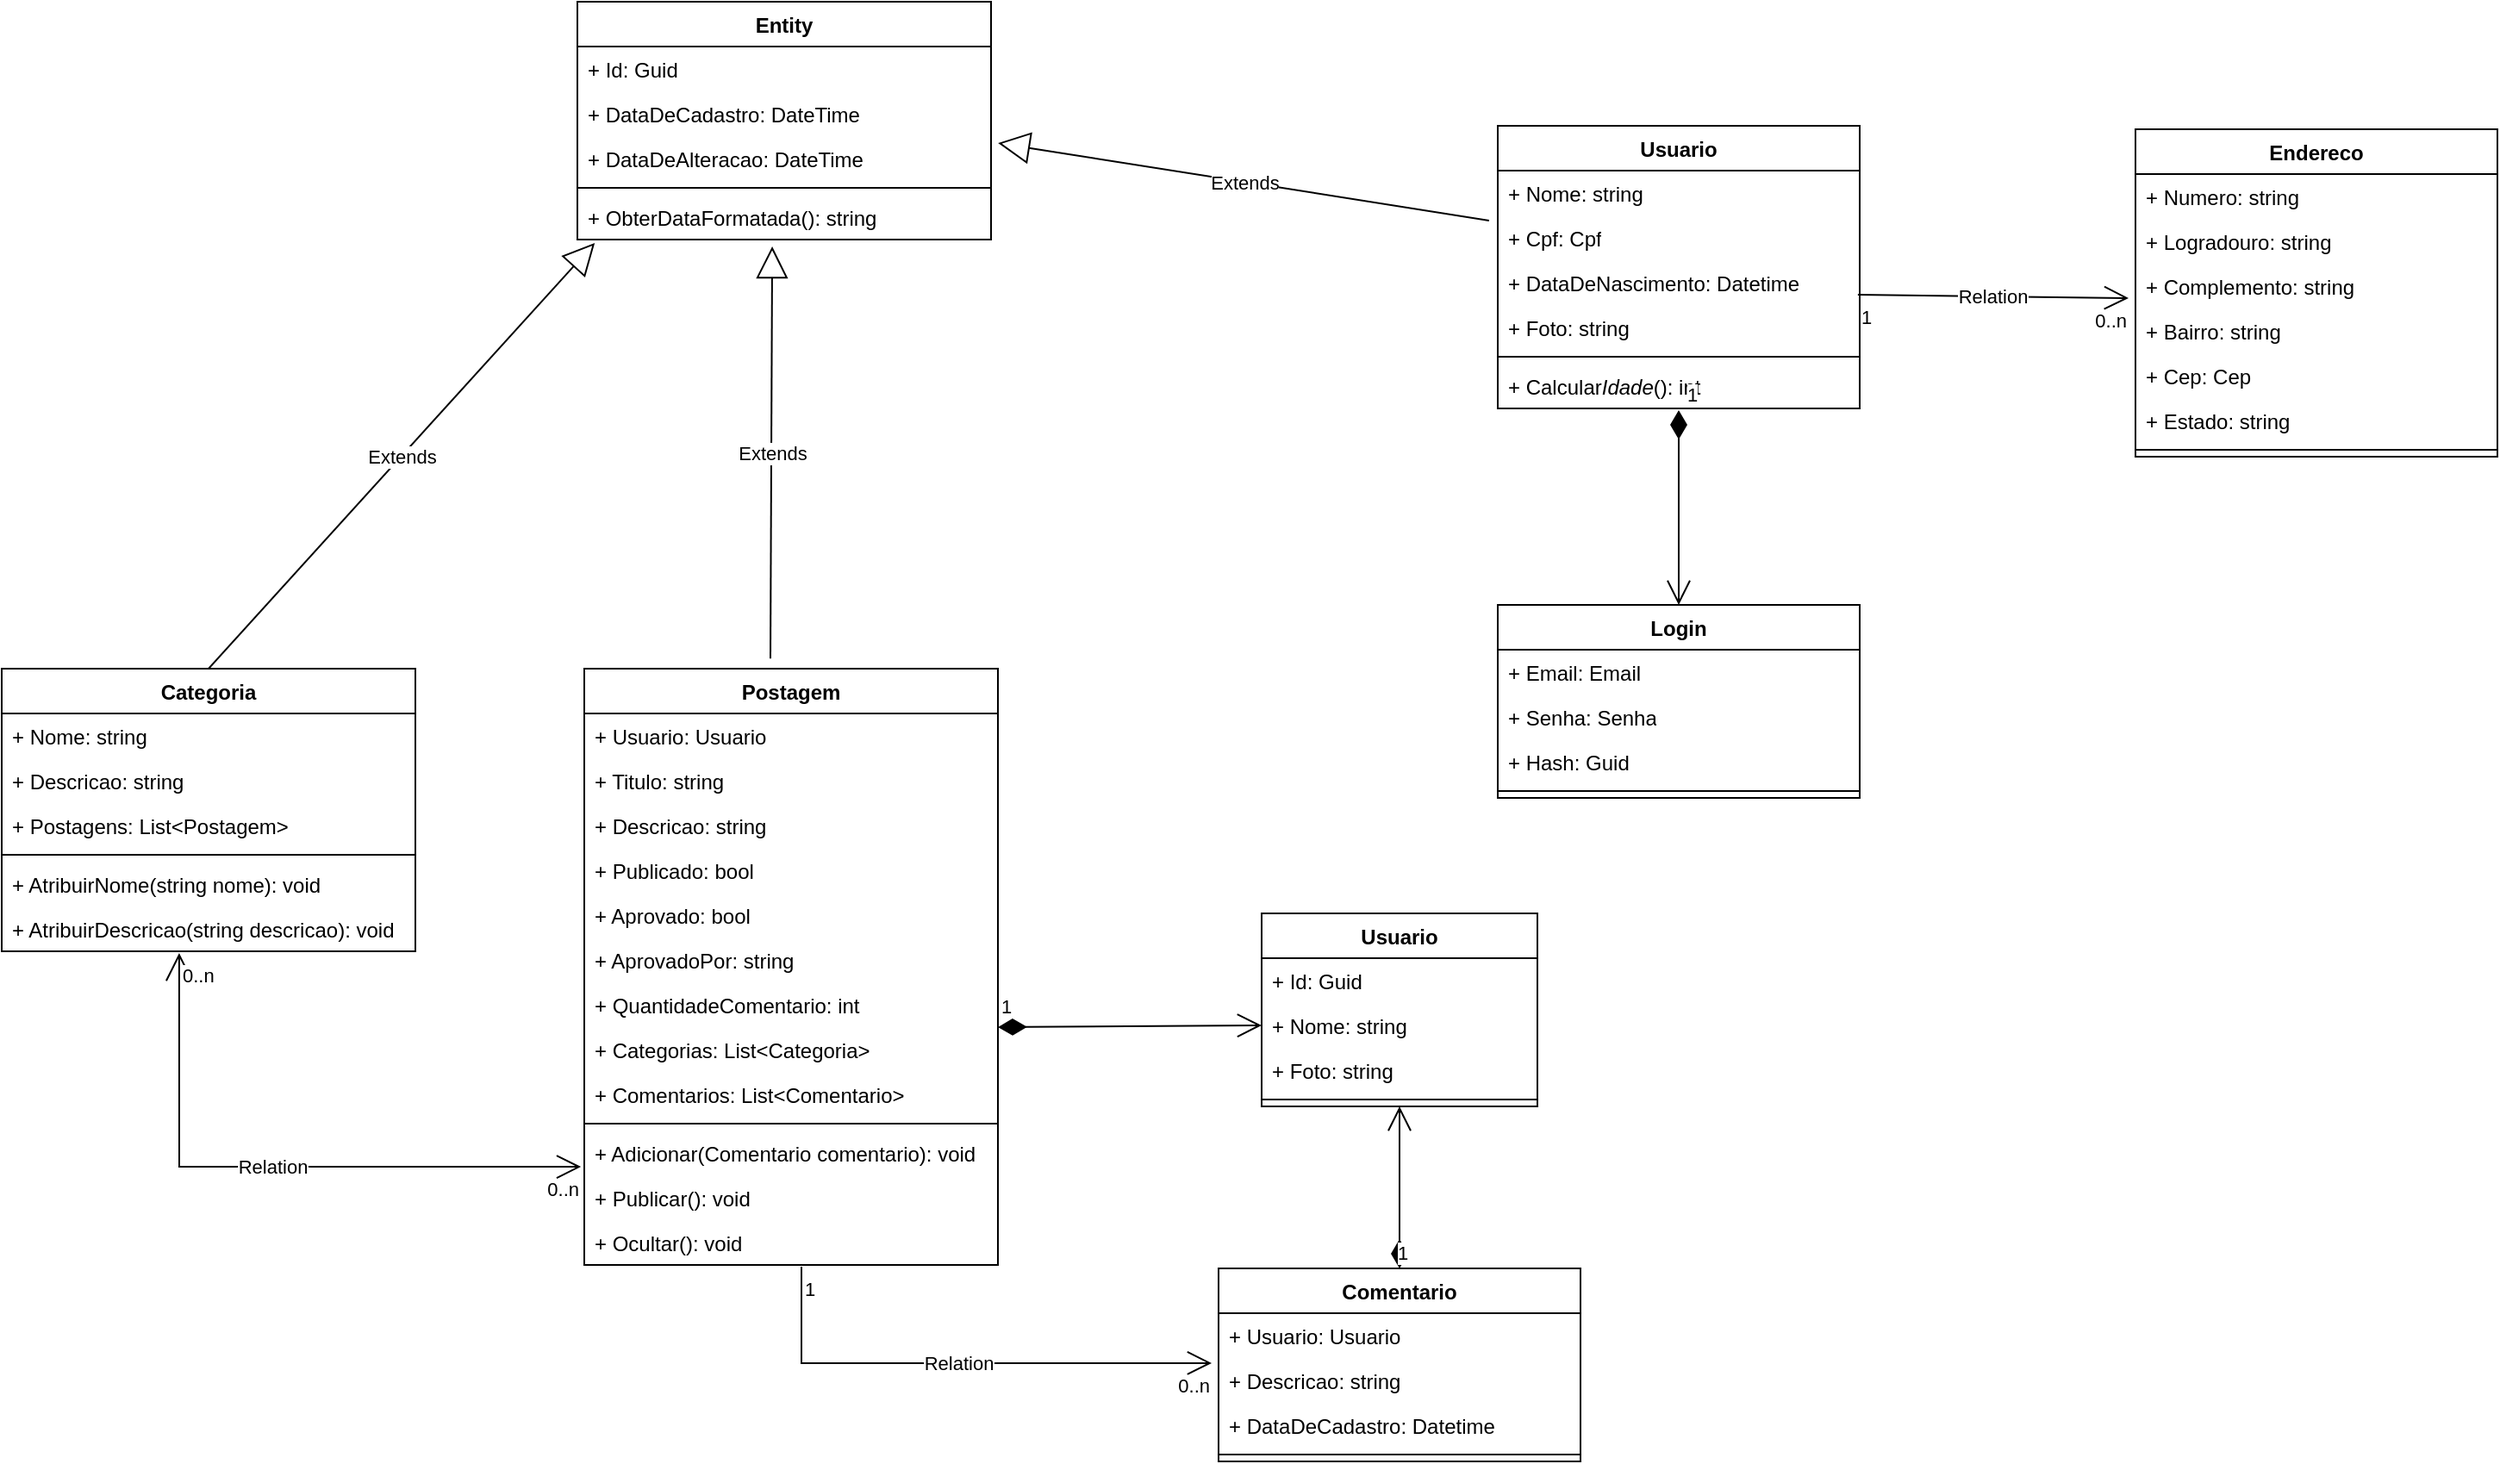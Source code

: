 <mxfile>
    <diagram name="Página-1" id="zb-by8SzMCi2EKenonqb">
        <mxGraphModel dx="1018" dy="610" grid="1" gridSize="10" guides="1" tooltips="1" connect="1" arrows="1" fold="1" page="1" pageScale="1" pageWidth="2336" pageHeight="1654" math="0" shadow="0">
            <root>
                <mxCell id="0"/>
                <mxCell id="1" parent="0"/>
                <mxCell id="d13X16XrC_Dzcyip6PgD-1" value="Postagem" style="swimlane;fontStyle=1;align=center;verticalAlign=top;childLayout=stackLayout;horizontal=1;startSize=26;horizontalStack=0;resizeParent=1;resizeParentMax=0;resizeLast=0;collapsible=1;marginBottom=0;whiteSpace=wrap;html=1;" parent="1" vertex="1">
                    <mxGeometry x="410" y="417" width="240" height="346" as="geometry"/>
                </mxCell>
                <mxCell id="d13X16XrC_Dzcyip6PgD-2" value="+ Usuario: Usuario" style="text;strokeColor=none;fillColor=none;align=left;verticalAlign=top;spacingLeft=4;spacingRight=4;overflow=hidden;rotatable=0;points=[[0,0.5],[1,0.5]];portConstraint=eastwest;whiteSpace=wrap;html=1;" parent="d13X16XrC_Dzcyip6PgD-1" vertex="1">
                    <mxGeometry y="26" width="240" height="26" as="geometry"/>
                </mxCell>
                <mxCell id="d13X16XrC_Dzcyip6PgD-11" value="+ Titulo: string" style="text;strokeColor=none;fillColor=none;align=left;verticalAlign=top;spacingLeft=4;spacingRight=4;overflow=hidden;rotatable=0;points=[[0,0.5],[1,0.5]];portConstraint=eastwest;whiteSpace=wrap;html=1;" parent="d13X16XrC_Dzcyip6PgD-1" vertex="1">
                    <mxGeometry y="52" width="240" height="26" as="geometry"/>
                </mxCell>
                <mxCell id="d13X16XrC_Dzcyip6PgD-12" value="+ Descricao: string" style="text;strokeColor=none;fillColor=none;align=left;verticalAlign=top;spacingLeft=4;spacingRight=4;overflow=hidden;rotatable=0;points=[[0,0.5],[1,0.5]];portConstraint=eastwest;whiteSpace=wrap;html=1;" parent="d13X16XrC_Dzcyip6PgD-1" vertex="1">
                    <mxGeometry y="78" width="240" height="26" as="geometry"/>
                </mxCell>
                <mxCell id="d13X16XrC_Dzcyip6PgD-13" value="+ Publicado: bool" style="text;strokeColor=none;fillColor=none;align=left;verticalAlign=top;spacingLeft=4;spacingRight=4;overflow=hidden;rotatable=0;points=[[0,0.5],[1,0.5]];portConstraint=eastwest;whiteSpace=wrap;html=1;" parent="d13X16XrC_Dzcyip6PgD-1" vertex="1">
                    <mxGeometry y="104" width="240" height="26" as="geometry"/>
                </mxCell>
                <mxCell id="d13X16XrC_Dzcyip6PgD-30" value="+ Aprovado: bool" style="text;strokeColor=none;fillColor=none;align=left;verticalAlign=top;spacingLeft=4;spacingRight=4;overflow=hidden;rotatable=0;points=[[0,0.5],[1,0.5]];portConstraint=eastwest;whiteSpace=wrap;html=1;" parent="d13X16XrC_Dzcyip6PgD-1" vertex="1">
                    <mxGeometry y="130" width="240" height="26" as="geometry"/>
                </mxCell>
                <mxCell id="d13X16XrC_Dzcyip6PgD-31" value="+ AprovadoPor: string" style="text;strokeColor=none;fillColor=none;align=left;verticalAlign=top;spacingLeft=4;spacingRight=4;overflow=hidden;rotatable=0;points=[[0,0.5],[1,0.5]];portConstraint=eastwest;whiteSpace=wrap;html=1;" parent="d13X16XrC_Dzcyip6PgD-1" vertex="1">
                    <mxGeometry y="156" width="240" height="26" as="geometry"/>
                </mxCell>
                <mxCell id="d13X16XrC_Dzcyip6PgD-32" value="+ QuantidadeComentario: int" style="text;strokeColor=none;fillColor=none;align=left;verticalAlign=top;spacingLeft=4;spacingRight=4;overflow=hidden;rotatable=0;points=[[0,0.5],[1,0.5]];portConstraint=eastwest;whiteSpace=wrap;html=1;" parent="d13X16XrC_Dzcyip6PgD-1" vertex="1">
                    <mxGeometry y="182" width="240" height="26" as="geometry"/>
                </mxCell>
                <mxCell id="d13X16XrC_Dzcyip6PgD-53" value="+ Categorias: List&amp;lt;Categoria&amp;gt;" style="text;strokeColor=none;fillColor=none;align=left;verticalAlign=top;spacingLeft=4;spacingRight=4;overflow=hidden;rotatable=0;points=[[0,0.5],[1,0.5]];portConstraint=eastwest;whiteSpace=wrap;html=1;" parent="d13X16XrC_Dzcyip6PgD-1" vertex="1">
                    <mxGeometry y="208" width="240" height="26" as="geometry"/>
                </mxCell>
                <mxCell id="d13X16XrC_Dzcyip6PgD-80" value="+ Comentarios: List&amp;lt;Comentario&amp;gt;" style="text;strokeColor=none;fillColor=none;align=left;verticalAlign=top;spacingLeft=4;spacingRight=4;overflow=hidden;rotatable=0;points=[[0,0.5],[1,0.5]];portConstraint=eastwest;whiteSpace=wrap;html=1;" parent="d13X16XrC_Dzcyip6PgD-1" vertex="1">
                    <mxGeometry y="234" width="240" height="26" as="geometry"/>
                </mxCell>
                <mxCell id="d13X16XrC_Dzcyip6PgD-3" value="" style="line;strokeWidth=1;fillColor=none;align=left;verticalAlign=middle;spacingTop=-1;spacingLeft=3;spacingRight=3;rotatable=0;labelPosition=right;points=[];portConstraint=eastwest;strokeColor=inherit;" parent="d13X16XrC_Dzcyip6PgD-1" vertex="1">
                    <mxGeometry y="260" width="240" height="8" as="geometry"/>
                </mxCell>
                <mxCell id="d13X16XrC_Dzcyip6PgD-4" value="+ Adicionar(Comentario comentario): void" style="text;strokeColor=none;fillColor=none;align=left;verticalAlign=top;spacingLeft=4;spacingRight=4;overflow=hidden;rotatable=0;points=[[0,0.5],[1,0.5]];portConstraint=eastwest;whiteSpace=wrap;html=1;" parent="d13X16XrC_Dzcyip6PgD-1" vertex="1">
                    <mxGeometry y="268" width="240" height="26" as="geometry"/>
                </mxCell>
                <mxCell id="d13X16XrC_Dzcyip6PgD-22" value="+ Publicar(): void" style="text;strokeColor=none;fillColor=none;align=left;verticalAlign=top;spacingLeft=4;spacingRight=4;overflow=hidden;rotatable=0;points=[[0,0.5],[1,0.5]];portConstraint=eastwest;whiteSpace=wrap;html=1;" parent="d13X16XrC_Dzcyip6PgD-1" vertex="1">
                    <mxGeometry y="294" width="240" height="26" as="geometry"/>
                </mxCell>
                <mxCell id="d13X16XrC_Dzcyip6PgD-23" value="+ Ocultar(): void" style="text;strokeColor=none;fillColor=none;align=left;verticalAlign=top;spacingLeft=4;spacingRight=4;overflow=hidden;rotatable=0;points=[[0,0.5],[1,0.5]];portConstraint=eastwest;whiteSpace=wrap;html=1;" parent="d13X16XrC_Dzcyip6PgD-1" vertex="1">
                    <mxGeometry y="320" width="240" height="26" as="geometry"/>
                </mxCell>
                <mxCell id="d13X16XrC_Dzcyip6PgD-5" value="Usuario" style="swimlane;fontStyle=1;align=center;verticalAlign=top;childLayout=stackLayout;horizontal=1;startSize=26;horizontalStack=0;resizeParent=1;resizeParentMax=0;resizeLast=0;collapsible=1;marginBottom=0;whiteSpace=wrap;html=1;" parent="1" vertex="1">
                    <mxGeometry x="803" y="559" width="160" height="112" as="geometry"/>
                </mxCell>
                <mxCell id="d13X16XrC_Dzcyip6PgD-6" value="+ Id: Guid" style="text;strokeColor=none;fillColor=none;align=left;verticalAlign=top;spacingLeft=4;spacingRight=4;overflow=hidden;rotatable=0;points=[[0,0.5],[1,0.5]];portConstraint=eastwest;whiteSpace=wrap;html=1;" parent="d13X16XrC_Dzcyip6PgD-5" vertex="1">
                    <mxGeometry y="26" width="160" height="26" as="geometry"/>
                </mxCell>
                <mxCell id="d13X16XrC_Dzcyip6PgD-9" value="+ Nome: string" style="text;strokeColor=none;fillColor=none;align=left;verticalAlign=top;spacingLeft=4;spacingRight=4;overflow=hidden;rotatable=0;points=[[0,0.5],[1,0.5]];portConstraint=eastwest;whiteSpace=wrap;html=1;" parent="d13X16XrC_Dzcyip6PgD-5" vertex="1">
                    <mxGeometry y="52" width="160" height="26" as="geometry"/>
                </mxCell>
                <mxCell id="d13X16XrC_Dzcyip6PgD-10" value="+ Foto: string" style="text;strokeColor=none;fillColor=none;align=left;verticalAlign=top;spacingLeft=4;spacingRight=4;overflow=hidden;rotatable=0;points=[[0,0.5],[1,0.5]];portConstraint=eastwest;whiteSpace=wrap;html=1;" parent="d13X16XrC_Dzcyip6PgD-5" vertex="1">
                    <mxGeometry y="78" width="160" height="26" as="geometry"/>
                </mxCell>
                <mxCell id="d13X16XrC_Dzcyip6PgD-7" value="" style="line;strokeWidth=1;fillColor=none;align=left;verticalAlign=middle;spacingTop=-1;spacingLeft=3;spacingRight=3;rotatable=0;labelPosition=right;points=[];portConstraint=eastwest;strokeColor=inherit;" parent="d13X16XrC_Dzcyip6PgD-5" vertex="1">
                    <mxGeometry y="104" width="160" height="8" as="geometry"/>
                </mxCell>
                <mxCell id="d13X16XrC_Dzcyip6PgD-14" value="Comentario" style="swimlane;fontStyle=1;align=center;verticalAlign=top;childLayout=stackLayout;horizontal=1;startSize=26;horizontalStack=0;resizeParent=1;resizeParentMax=0;resizeLast=0;collapsible=1;marginBottom=0;whiteSpace=wrap;html=1;" parent="1" vertex="1">
                    <mxGeometry x="778" y="765" width="210" height="112" as="geometry"/>
                </mxCell>
                <mxCell id="d13X16XrC_Dzcyip6PgD-15" value="+ Usuario: Usuario" style="text;strokeColor=none;fillColor=none;align=left;verticalAlign=top;spacingLeft=4;spacingRight=4;overflow=hidden;rotatable=0;points=[[0,0.5],[1,0.5]];portConstraint=eastwest;whiteSpace=wrap;html=1;" parent="d13X16XrC_Dzcyip6PgD-14" vertex="1">
                    <mxGeometry y="26" width="210" height="26" as="geometry"/>
                </mxCell>
                <mxCell id="d13X16XrC_Dzcyip6PgD-17" value="+ Descricao: string" style="text;strokeColor=none;fillColor=none;align=left;verticalAlign=top;spacingLeft=4;spacingRight=4;overflow=hidden;rotatable=0;points=[[0,0.5],[1,0.5]];portConstraint=eastwest;whiteSpace=wrap;html=1;" parent="d13X16XrC_Dzcyip6PgD-14" vertex="1">
                    <mxGeometry y="52" width="210" height="26" as="geometry"/>
                </mxCell>
                <mxCell id="d13X16XrC_Dzcyip6PgD-24" value="+ DataDeCadastro: Datetime" style="text;strokeColor=none;fillColor=none;align=left;verticalAlign=top;spacingLeft=4;spacingRight=4;overflow=hidden;rotatable=0;points=[[0,0.5],[1,0.5]];portConstraint=eastwest;whiteSpace=wrap;html=1;" parent="d13X16XrC_Dzcyip6PgD-14" vertex="1">
                    <mxGeometry y="78" width="210" height="26" as="geometry"/>
                </mxCell>
                <mxCell id="d13X16XrC_Dzcyip6PgD-19" value="" style="line;strokeWidth=1;fillColor=none;align=left;verticalAlign=middle;spacingTop=-1;spacingLeft=3;spacingRight=3;rotatable=0;labelPosition=right;points=[];portConstraint=eastwest;strokeColor=inherit;" parent="d13X16XrC_Dzcyip6PgD-14" vertex="1">
                    <mxGeometry y="104" width="210" height="8" as="geometry"/>
                </mxCell>
                <mxCell id="d13X16XrC_Dzcyip6PgD-26" value="1" style="endArrow=open;html=1;endSize=12;startArrow=diamondThin;startSize=14;startFill=1;edgeStyle=orthogonalEdgeStyle;align=left;verticalAlign=bottom;rounded=0;entryX=0.5;entryY=1;entryDx=0;entryDy=0;exitX=0.5;exitY=0;exitDx=0;exitDy=0;" parent="1" source="d13X16XrC_Dzcyip6PgD-14" target="d13X16XrC_Dzcyip6PgD-5" edge="1">
                    <mxGeometry x="-1" y="3" relative="1" as="geometry">
                        <mxPoint x="743" y="681" as="sourcePoint"/>
                        <mxPoint x="1030" y="633" as="targetPoint"/>
                    </mxGeometry>
                </mxCell>
                <mxCell id="d13X16XrC_Dzcyip6PgD-34" value="Entity" style="swimlane;fontStyle=1;align=center;verticalAlign=top;childLayout=stackLayout;horizontal=1;startSize=26;horizontalStack=0;resizeParent=1;resizeParentMax=0;resizeLast=0;collapsible=1;marginBottom=0;whiteSpace=wrap;html=1;" parent="1" vertex="1">
                    <mxGeometry x="406" y="30" width="240" height="138" as="geometry"/>
                </mxCell>
                <mxCell id="d13X16XrC_Dzcyip6PgD-35" value="+ Id: Guid" style="text;strokeColor=none;fillColor=none;align=left;verticalAlign=top;spacingLeft=4;spacingRight=4;overflow=hidden;rotatable=0;points=[[0,0.5],[1,0.5]];portConstraint=eastwest;whiteSpace=wrap;html=1;" parent="d13X16XrC_Dzcyip6PgD-34" vertex="1">
                    <mxGeometry y="26" width="240" height="26" as="geometry"/>
                </mxCell>
                <mxCell id="d13X16XrC_Dzcyip6PgD-38" value="+ DataDeCadastro: DateTime" style="text;strokeColor=none;fillColor=none;align=left;verticalAlign=top;spacingLeft=4;spacingRight=4;overflow=hidden;rotatable=0;points=[[0,0.5],[1,0.5]];portConstraint=eastwest;whiteSpace=wrap;html=1;" parent="d13X16XrC_Dzcyip6PgD-34" vertex="1">
                    <mxGeometry y="52" width="240" height="26" as="geometry"/>
                </mxCell>
                <mxCell id="d13X16XrC_Dzcyip6PgD-39" value="+ DataDeAlteracao: DateTime" style="text;strokeColor=none;fillColor=none;align=left;verticalAlign=top;spacingLeft=4;spacingRight=4;overflow=hidden;rotatable=0;points=[[0,0.5],[1,0.5]];portConstraint=eastwest;whiteSpace=wrap;html=1;" parent="d13X16XrC_Dzcyip6PgD-34" vertex="1">
                    <mxGeometry y="78" width="240" height="26" as="geometry"/>
                </mxCell>
                <mxCell id="d13X16XrC_Dzcyip6PgD-36" value="" style="line;strokeWidth=1;fillColor=none;align=left;verticalAlign=middle;spacingTop=-1;spacingLeft=3;spacingRight=3;rotatable=0;labelPosition=right;points=[];portConstraint=eastwest;strokeColor=inherit;" parent="d13X16XrC_Dzcyip6PgD-34" vertex="1">
                    <mxGeometry y="104" width="240" height="8" as="geometry"/>
                </mxCell>
                <mxCell id="d13X16XrC_Dzcyip6PgD-37" value="+ ObterDataFormatada(): string" style="text;strokeColor=none;fillColor=none;align=left;verticalAlign=top;spacingLeft=4;spacingRight=4;overflow=hidden;rotatable=0;points=[[0,0.5],[1,0.5]];portConstraint=eastwest;whiteSpace=wrap;html=1;" parent="d13X16XrC_Dzcyip6PgD-34" vertex="1">
                    <mxGeometry y="112" width="240" height="26" as="geometry"/>
                </mxCell>
                <mxCell id="d13X16XrC_Dzcyip6PgD-40" value="Extends" style="endArrow=block;endSize=16;endFill=0;html=1;rounded=0;entryX=0.471;entryY=1.154;entryDx=0;entryDy=0;entryPerimeter=0;exitX=0.45;exitY=-0.017;exitDx=0;exitDy=0;exitPerimeter=0;" parent="1" source="d13X16XrC_Dzcyip6PgD-1" target="d13X16XrC_Dzcyip6PgD-37" edge="1">
                    <mxGeometry width="160" relative="1" as="geometry">
                        <mxPoint x="580" y="370" as="sourcePoint"/>
                        <mxPoint x="740" y="370" as="targetPoint"/>
                    </mxGeometry>
                </mxCell>
                <mxCell id="d13X16XrC_Dzcyip6PgD-41" value="Categoria" style="swimlane;fontStyle=1;align=center;verticalAlign=top;childLayout=stackLayout;horizontal=1;startSize=26;horizontalStack=0;resizeParent=1;resizeParentMax=0;resizeLast=0;collapsible=1;marginBottom=0;whiteSpace=wrap;html=1;" parent="1" vertex="1">
                    <mxGeometry x="72" y="417" width="240" height="164" as="geometry"/>
                </mxCell>
                <mxCell id="d13X16XrC_Dzcyip6PgD-43" value="+ Nome: string" style="text;strokeColor=none;fillColor=none;align=left;verticalAlign=top;spacingLeft=4;spacingRight=4;overflow=hidden;rotatable=0;points=[[0,0.5],[1,0.5]];portConstraint=eastwest;whiteSpace=wrap;html=1;" parent="d13X16XrC_Dzcyip6PgD-41" vertex="1">
                    <mxGeometry y="26" width="240" height="26" as="geometry"/>
                </mxCell>
                <mxCell id="d13X16XrC_Dzcyip6PgD-44" value="+ Descricao: string" style="text;strokeColor=none;fillColor=none;align=left;verticalAlign=top;spacingLeft=4;spacingRight=4;overflow=hidden;rotatable=0;points=[[0,0.5],[1,0.5]];portConstraint=eastwest;whiteSpace=wrap;html=1;" parent="d13X16XrC_Dzcyip6PgD-41" vertex="1">
                    <mxGeometry y="52" width="240" height="26" as="geometry"/>
                </mxCell>
                <mxCell id="d13X16XrC_Dzcyip6PgD-52" value="+ Postagens: List&amp;lt;Postagem&amp;gt;" style="text;strokeColor=none;fillColor=none;align=left;verticalAlign=top;spacingLeft=4;spacingRight=4;overflow=hidden;rotatable=0;points=[[0,0.5],[1,0.5]];portConstraint=eastwest;whiteSpace=wrap;html=1;" parent="d13X16XrC_Dzcyip6PgD-41" vertex="1">
                    <mxGeometry y="78" width="240" height="26" as="geometry"/>
                </mxCell>
                <mxCell id="d13X16XrC_Dzcyip6PgD-45" value="" style="line;strokeWidth=1;fillColor=none;align=left;verticalAlign=middle;spacingTop=-1;spacingLeft=3;spacingRight=3;rotatable=0;labelPosition=right;points=[];portConstraint=eastwest;strokeColor=inherit;" parent="d13X16XrC_Dzcyip6PgD-41" vertex="1">
                    <mxGeometry y="104" width="240" height="8" as="geometry"/>
                </mxCell>
                <mxCell id="d13X16XrC_Dzcyip6PgD-46" value="+ AtribuirNome(string nome): void" style="text;strokeColor=none;fillColor=none;align=left;verticalAlign=top;spacingLeft=4;spacingRight=4;overflow=hidden;rotatable=0;points=[[0,0.5],[1,0.5]];portConstraint=eastwest;whiteSpace=wrap;html=1;" parent="d13X16XrC_Dzcyip6PgD-41" vertex="1">
                    <mxGeometry y="112" width="240" height="26" as="geometry"/>
                </mxCell>
                <mxCell id="d13X16XrC_Dzcyip6PgD-48" value="+ AtribuirDescricao(string descricao): void" style="text;strokeColor=none;fillColor=none;align=left;verticalAlign=top;spacingLeft=4;spacingRight=4;overflow=hidden;rotatable=0;points=[[0,0.5],[1,0.5]];portConstraint=eastwest;whiteSpace=wrap;html=1;" parent="d13X16XrC_Dzcyip6PgD-41" vertex="1">
                    <mxGeometry y="138" width="240" height="26" as="geometry"/>
                </mxCell>
                <mxCell id="d13X16XrC_Dzcyip6PgD-47" value="Extends" style="endArrow=block;endSize=16;endFill=0;html=1;rounded=0;entryX=0.042;entryY=1.077;entryDx=0;entryDy=0;exitX=0.5;exitY=0;exitDx=0;exitDy=0;entryPerimeter=0;" parent="1" source="d13X16XrC_Dzcyip6PgD-41" target="d13X16XrC_Dzcyip6PgD-37" edge="1">
                    <mxGeometry width="160" relative="1" as="geometry">
                        <mxPoint x="189.5" y="223" as="sourcePoint"/>
                        <mxPoint x="190.5" y="140" as="targetPoint"/>
                    </mxGeometry>
                </mxCell>
                <mxCell id="d13X16XrC_Dzcyip6PgD-49" value="Relation" style="endArrow=open;html=1;endSize=12;startArrow=open;startSize=14;startFill=0;rounded=0;edgeStyle=orthogonalEdgeStyle;endFill=0;curved=0;exitX=0.429;exitY=1.038;exitDx=0;exitDy=0;exitPerimeter=0;entryX=-0.008;entryY=0.808;entryDx=0;entryDy=0;entryPerimeter=0;" parent="1" source="d13X16XrC_Dzcyip6PgD-48" target="d13X16XrC_Dzcyip6PgD-4" edge="1">
                    <mxGeometry relative="1" as="geometry">
                        <mxPoint x="120" y="757" as="sourcePoint"/>
                        <mxPoint x="280" y="757" as="targetPoint"/>
                    </mxGeometry>
                </mxCell>
                <mxCell id="d13X16XrC_Dzcyip6PgD-50" value="0..n" style="edgeLabel;resizable=0;html=1;align=left;verticalAlign=top;" parent="d13X16XrC_Dzcyip6PgD-49" connectable="0" vertex="1">
                    <mxGeometry x="-1" relative="1" as="geometry"/>
                </mxCell>
                <mxCell id="d13X16XrC_Dzcyip6PgD-51" value="0..n" style="edgeLabel;resizable=0;html=1;align=right;verticalAlign=top;" parent="d13X16XrC_Dzcyip6PgD-49" connectable="0" vertex="1">
                    <mxGeometry x="1" relative="1" as="geometry"/>
                </mxCell>
                <mxCell id="d13X16XrC_Dzcyip6PgD-62" value="Usuario" style="swimlane;fontStyle=1;align=center;verticalAlign=top;childLayout=stackLayout;horizontal=1;startSize=26;horizontalStack=0;resizeParent=1;resizeParentMax=0;resizeLast=0;collapsible=1;marginBottom=0;whiteSpace=wrap;html=1;" parent="1" vertex="1">
                    <mxGeometry x="940" y="102" width="210" height="164" as="geometry"/>
                </mxCell>
                <mxCell id="d13X16XrC_Dzcyip6PgD-56" value="+ Nome: string" style="text;strokeColor=none;fillColor=none;align=left;verticalAlign=top;spacingLeft=4;spacingRight=4;overflow=hidden;rotatable=0;points=[[0,0.5],[1,0.5]];portConstraint=eastwest;whiteSpace=wrap;html=1;" parent="d13X16XrC_Dzcyip6PgD-62" vertex="1">
                    <mxGeometry y="26" width="210" height="26" as="geometry"/>
                </mxCell>
                <mxCell id="d13X16XrC_Dzcyip6PgD-60" value="+ Cpf: Cpf" style="text;strokeColor=none;fillColor=none;align=left;verticalAlign=top;spacingLeft=4;spacingRight=4;overflow=hidden;rotatable=0;points=[[0,0.5],[1,0.5]];portConstraint=eastwest;whiteSpace=wrap;html=1;" parent="d13X16XrC_Dzcyip6PgD-62" vertex="1">
                    <mxGeometry y="52" width="210" height="26" as="geometry"/>
                </mxCell>
                <mxCell id="d13X16XrC_Dzcyip6PgD-61" value="+ DataDeNascimento: Datetime" style="text;strokeColor=none;fillColor=none;align=left;verticalAlign=top;spacingLeft=4;spacingRight=4;overflow=hidden;rotatable=0;points=[[0,0.5],[1,0.5]];portConstraint=eastwest;whiteSpace=wrap;html=1;" parent="d13X16XrC_Dzcyip6PgD-62" vertex="1">
                    <mxGeometry y="78" width="210" height="26" as="geometry"/>
                </mxCell>
                <mxCell id="d13X16XrC_Dzcyip6PgD-57" value="+ Foto: string" style="text;strokeColor=none;fillColor=none;align=left;verticalAlign=top;spacingLeft=4;spacingRight=4;overflow=hidden;rotatable=0;points=[[0,0.5],[1,0.5]];portConstraint=eastwest;whiteSpace=wrap;html=1;" parent="d13X16XrC_Dzcyip6PgD-62" vertex="1">
                    <mxGeometry y="104" width="210" height="26" as="geometry"/>
                </mxCell>
                <mxCell id="d13X16XrC_Dzcyip6PgD-64" value="" style="line;strokeWidth=1;fillColor=none;align=left;verticalAlign=middle;spacingTop=-1;spacingLeft=3;spacingRight=3;rotatable=0;labelPosition=right;points=[];portConstraint=eastwest;strokeColor=inherit;" parent="d13X16XrC_Dzcyip6PgD-62" vertex="1">
                    <mxGeometry y="130" width="210" height="8" as="geometry"/>
                </mxCell>
                <mxCell id="d13X16XrC_Dzcyip6PgD-65" value="+ Calcular&lt;i&gt;Idade&lt;/i&gt;(): int" style="text;strokeColor=none;fillColor=none;align=left;verticalAlign=top;spacingLeft=4;spacingRight=4;overflow=hidden;rotatable=0;points=[[0,0.5],[1,0.5]];portConstraint=eastwest;whiteSpace=wrap;html=1;" parent="d13X16XrC_Dzcyip6PgD-62" vertex="1">
                    <mxGeometry y="138" width="210" height="26" as="geometry"/>
                </mxCell>
                <mxCell id="d13X16XrC_Dzcyip6PgD-67" value="Endereco" style="swimlane;fontStyle=1;align=center;verticalAlign=top;childLayout=stackLayout;horizontal=1;startSize=26;horizontalStack=0;resizeParent=1;resizeParentMax=0;resizeLast=0;collapsible=1;marginBottom=0;whiteSpace=wrap;html=1;" parent="1" vertex="1">
                    <mxGeometry x="1310" y="104" width="210" height="190" as="geometry"/>
                </mxCell>
                <mxCell id="d13X16XrC_Dzcyip6PgD-75" value="+ Numero: string" style="text;strokeColor=none;fillColor=none;align=left;verticalAlign=top;spacingLeft=4;spacingRight=4;overflow=hidden;rotatable=0;points=[[0,0.5],[1,0.5]];portConstraint=eastwest;whiteSpace=wrap;html=1;" parent="d13X16XrC_Dzcyip6PgD-67" vertex="1">
                    <mxGeometry y="26" width="210" height="26" as="geometry"/>
                </mxCell>
                <mxCell id="d13X16XrC_Dzcyip6PgD-68" value="+ Logradouro: string" style="text;strokeColor=none;fillColor=none;align=left;verticalAlign=top;spacingLeft=4;spacingRight=4;overflow=hidden;rotatable=0;points=[[0,0.5],[1,0.5]];portConstraint=eastwest;whiteSpace=wrap;html=1;" parent="d13X16XrC_Dzcyip6PgD-67" vertex="1">
                    <mxGeometry y="52" width="210" height="26" as="geometry"/>
                </mxCell>
                <mxCell id="d13X16XrC_Dzcyip6PgD-76" value="+ Complemento: string" style="text;strokeColor=none;fillColor=none;align=left;verticalAlign=top;spacingLeft=4;spacingRight=4;overflow=hidden;rotatable=0;points=[[0,0.5],[1,0.5]];portConstraint=eastwest;whiteSpace=wrap;html=1;" parent="d13X16XrC_Dzcyip6PgD-67" vertex="1">
                    <mxGeometry y="78" width="210" height="26" as="geometry"/>
                </mxCell>
                <mxCell id="d13X16XrC_Dzcyip6PgD-69" value="+ Bairro: string" style="text;strokeColor=none;fillColor=none;align=left;verticalAlign=top;spacingLeft=4;spacingRight=4;overflow=hidden;rotatable=0;points=[[0,0.5],[1,0.5]];portConstraint=eastwest;whiteSpace=wrap;html=1;" parent="d13X16XrC_Dzcyip6PgD-67" vertex="1">
                    <mxGeometry y="104" width="210" height="26" as="geometry"/>
                </mxCell>
                <mxCell id="d13X16XrC_Dzcyip6PgD-70" value="+ Cep: Cep" style="text;strokeColor=none;fillColor=none;align=left;verticalAlign=top;spacingLeft=4;spacingRight=4;overflow=hidden;rotatable=0;points=[[0,0.5],[1,0.5]];portConstraint=eastwest;whiteSpace=wrap;html=1;" parent="d13X16XrC_Dzcyip6PgD-67" vertex="1">
                    <mxGeometry y="130" width="210" height="26" as="geometry"/>
                </mxCell>
                <mxCell id="d13X16XrC_Dzcyip6PgD-71" value="+ Estado: string" style="text;strokeColor=none;fillColor=none;align=left;verticalAlign=top;spacingLeft=4;spacingRight=4;overflow=hidden;rotatable=0;points=[[0,0.5],[1,0.5]];portConstraint=eastwest;whiteSpace=wrap;html=1;" parent="d13X16XrC_Dzcyip6PgD-67" vertex="1">
                    <mxGeometry y="156" width="210" height="26" as="geometry"/>
                </mxCell>
                <mxCell id="d13X16XrC_Dzcyip6PgD-73" value="" style="line;strokeWidth=1;fillColor=none;align=left;verticalAlign=middle;spacingTop=-1;spacingLeft=3;spacingRight=3;rotatable=0;labelPosition=right;points=[];portConstraint=eastwest;strokeColor=inherit;" parent="d13X16XrC_Dzcyip6PgD-67" vertex="1">
                    <mxGeometry y="182" width="210" height="8" as="geometry"/>
                </mxCell>
                <mxCell id="d13X16XrC_Dzcyip6PgD-25" value="1" style="endArrow=open;html=1;endSize=12;startArrow=diamondThin;startSize=14;startFill=1;align=left;verticalAlign=bottom;rounded=0;entryX=0;entryY=0.5;entryDx=0;entryDy=0;exitX=1;exitY=0;exitDx=0;exitDy=0;exitPerimeter=0;" parent="1" source="d13X16XrC_Dzcyip6PgD-53" target="d13X16XrC_Dzcyip6PgD-9" edge="1">
                    <mxGeometry x="-1" y="3" relative="1" as="geometry">
                        <mxPoint x="697" y="535" as="sourcePoint"/>
                        <mxPoint x="857" y="535" as="targetPoint"/>
                    </mxGeometry>
                </mxCell>
                <mxCell id="d13X16XrC_Dzcyip6PgD-27" value="Relation" style="endArrow=open;html=1;endSize=12;startArrow=none;startSize=14;startFill=0;edgeStyle=orthogonalEdgeStyle;rounded=0;entryX=-0.019;entryY=0.115;entryDx=0;entryDy=0;entryPerimeter=0;exitX=0.525;exitY=1.038;exitDx=0;exitDy=0;exitPerimeter=0;" parent="1" source="d13X16XrC_Dzcyip6PgD-23" target="d13X16XrC_Dzcyip6PgD-17" edge="1">
                    <mxGeometry relative="1" as="geometry">
                        <mxPoint x="507.0" y="645.002" as="sourcePoint"/>
                        <mxPoint x="902.08" y="840" as="targetPoint"/>
                    </mxGeometry>
                </mxCell>
                <mxCell id="d13X16XrC_Dzcyip6PgD-28" value="1" style="edgeLabel;resizable=0;html=1;align=left;verticalAlign=top;" parent="d13X16XrC_Dzcyip6PgD-27" connectable="0" vertex="1">
                    <mxGeometry x="-1" relative="1" as="geometry"/>
                </mxCell>
                <mxCell id="d13X16XrC_Dzcyip6PgD-29" value="0..n" style="edgeLabel;resizable=0;html=1;align=right;verticalAlign=top;" parent="d13X16XrC_Dzcyip6PgD-27" connectable="0" vertex="1">
                    <mxGeometry x="1" relative="1" as="geometry"/>
                </mxCell>
                <mxCell id="d13X16XrC_Dzcyip6PgD-77" value="Relation" style="endArrow=open;html=1;endSize=12;startArrow=none;startSize=14;startFill=0;rounded=0;entryX=-0.019;entryY=0.769;entryDx=0;entryDy=0;entryPerimeter=0;exitX=0.995;exitY=0.769;exitDx=0;exitDy=0;exitPerimeter=0;" parent="1" source="d13X16XrC_Dzcyip6PgD-61" target="d13X16XrC_Dzcyip6PgD-76" edge="1">
                    <mxGeometry relative="1" as="geometry">
                        <mxPoint x="1010" y="370" as="sourcePoint"/>
                        <mxPoint x="1382" y="452" as="targetPoint"/>
                    </mxGeometry>
                </mxCell>
                <mxCell id="d13X16XrC_Dzcyip6PgD-78" value="1" style="edgeLabel;resizable=0;html=1;align=left;verticalAlign=top;" parent="d13X16XrC_Dzcyip6PgD-77" connectable="0" vertex="1">
                    <mxGeometry x="-1" relative="1" as="geometry"/>
                </mxCell>
                <mxCell id="d13X16XrC_Dzcyip6PgD-79" value="0..n" style="edgeLabel;resizable=0;html=1;align=right;verticalAlign=top;" parent="d13X16XrC_Dzcyip6PgD-77" connectable="0" vertex="1">
                    <mxGeometry x="1" relative="1" as="geometry"/>
                </mxCell>
                <mxCell id="d13X16XrC_Dzcyip6PgD-81" value="Extends" style="endArrow=block;endSize=16;endFill=0;html=1;rounded=0;entryX=1.017;entryY=0.154;entryDx=0;entryDy=0;entryPerimeter=0;exitX=-0.024;exitY=0.115;exitDx=0;exitDy=0;exitPerimeter=0;" parent="1" source="d13X16XrC_Dzcyip6PgD-60" target="d13X16XrC_Dzcyip6PgD-39" edge="1">
                    <mxGeometry width="160" relative="1" as="geometry">
                        <mxPoint x="910" y="320" as="sourcePoint"/>
                        <mxPoint x="750" y="320" as="targetPoint"/>
                    </mxGeometry>
                </mxCell>
                <mxCell id="d13X16XrC_Dzcyip6PgD-82" value="Login" style="swimlane;fontStyle=1;align=center;verticalAlign=top;childLayout=stackLayout;horizontal=1;startSize=26;horizontalStack=0;resizeParent=1;resizeParentMax=0;resizeLast=0;collapsible=1;marginBottom=0;whiteSpace=wrap;html=1;" parent="1" vertex="1">
                    <mxGeometry x="940" y="380" width="210" height="112" as="geometry"/>
                </mxCell>
                <mxCell id="d13X16XrC_Dzcyip6PgD-83" value="+ Email: Email" style="text;strokeColor=none;fillColor=none;align=left;verticalAlign=top;spacingLeft=4;spacingRight=4;overflow=hidden;rotatable=0;points=[[0,0.5],[1,0.5]];portConstraint=eastwest;whiteSpace=wrap;html=1;" parent="d13X16XrC_Dzcyip6PgD-82" vertex="1">
                    <mxGeometry y="26" width="210" height="26" as="geometry"/>
                </mxCell>
                <mxCell id="d13X16XrC_Dzcyip6PgD-86" value="+ Senha: Senha" style="text;strokeColor=none;fillColor=none;align=left;verticalAlign=top;spacingLeft=4;spacingRight=4;overflow=hidden;rotatable=0;points=[[0,0.5],[1,0.5]];portConstraint=eastwest;whiteSpace=wrap;html=1;" parent="d13X16XrC_Dzcyip6PgD-82" vertex="1">
                    <mxGeometry y="52" width="210" height="26" as="geometry"/>
                </mxCell>
                <mxCell id="2" value="+ Hash: Guid" style="text;strokeColor=none;fillColor=none;align=left;verticalAlign=top;spacingLeft=4;spacingRight=4;overflow=hidden;rotatable=0;points=[[0,0.5],[1,0.5]];portConstraint=eastwest;whiteSpace=wrap;html=1;" vertex="1" parent="d13X16XrC_Dzcyip6PgD-82">
                    <mxGeometry y="78" width="210" height="26" as="geometry"/>
                </mxCell>
                <mxCell id="d13X16XrC_Dzcyip6PgD-84" value="" style="line;strokeWidth=1;fillColor=none;align=left;verticalAlign=middle;spacingTop=-1;spacingLeft=3;spacingRight=3;rotatable=0;labelPosition=right;points=[];portConstraint=eastwest;strokeColor=inherit;" parent="d13X16XrC_Dzcyip6PgD-82" vertex="1">
                    <mxGeometry y="104" width="210" height="8" as="geometry"/>
                </mxCell>
                <mxCell id="d13X16XrC_Dzcyip6PgD-87" value="1" style="endArrow=open;html=1;endSize=12;startArrow=diamondThin;startSize=14;startFill=1;align=left;verticalAlign=bottom;rounded=0;entryX=0.5;entryY=0;entryDx=0;entryDy=0;exitX=0.5;exitY=1.038;exitDx=0;exitDy=0;exitPerimeter=0;" parent="1" source="d13X16XrC_Dzcyip6PgD-65" target="d13X16XrC_Dzcyip6PgD-82" edge="1">
                    <mxGeometry x="-1" y="3" relative="1" as="geometry">
                        <mxPoint x="1080" y="401" as="sourcePoint"/>
                        <mxPoint x="1233" y="400" as="targetPoint"/>
                    </mxGeometry>
                </mxCell>
            </root>
        </mxGraphModel>
    </diagram>
</mxfile>